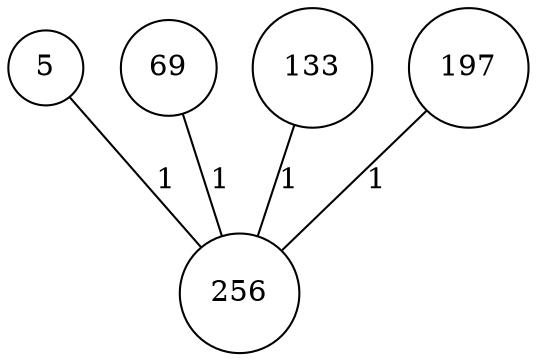 graph qubit_interaction_graph {
    node [shape=circle];
    5 -- 256 [label=1];
    69 -- 256 [label=1];
    133 -- 256 [label=1];
    197 -- 256 [label=1];
}